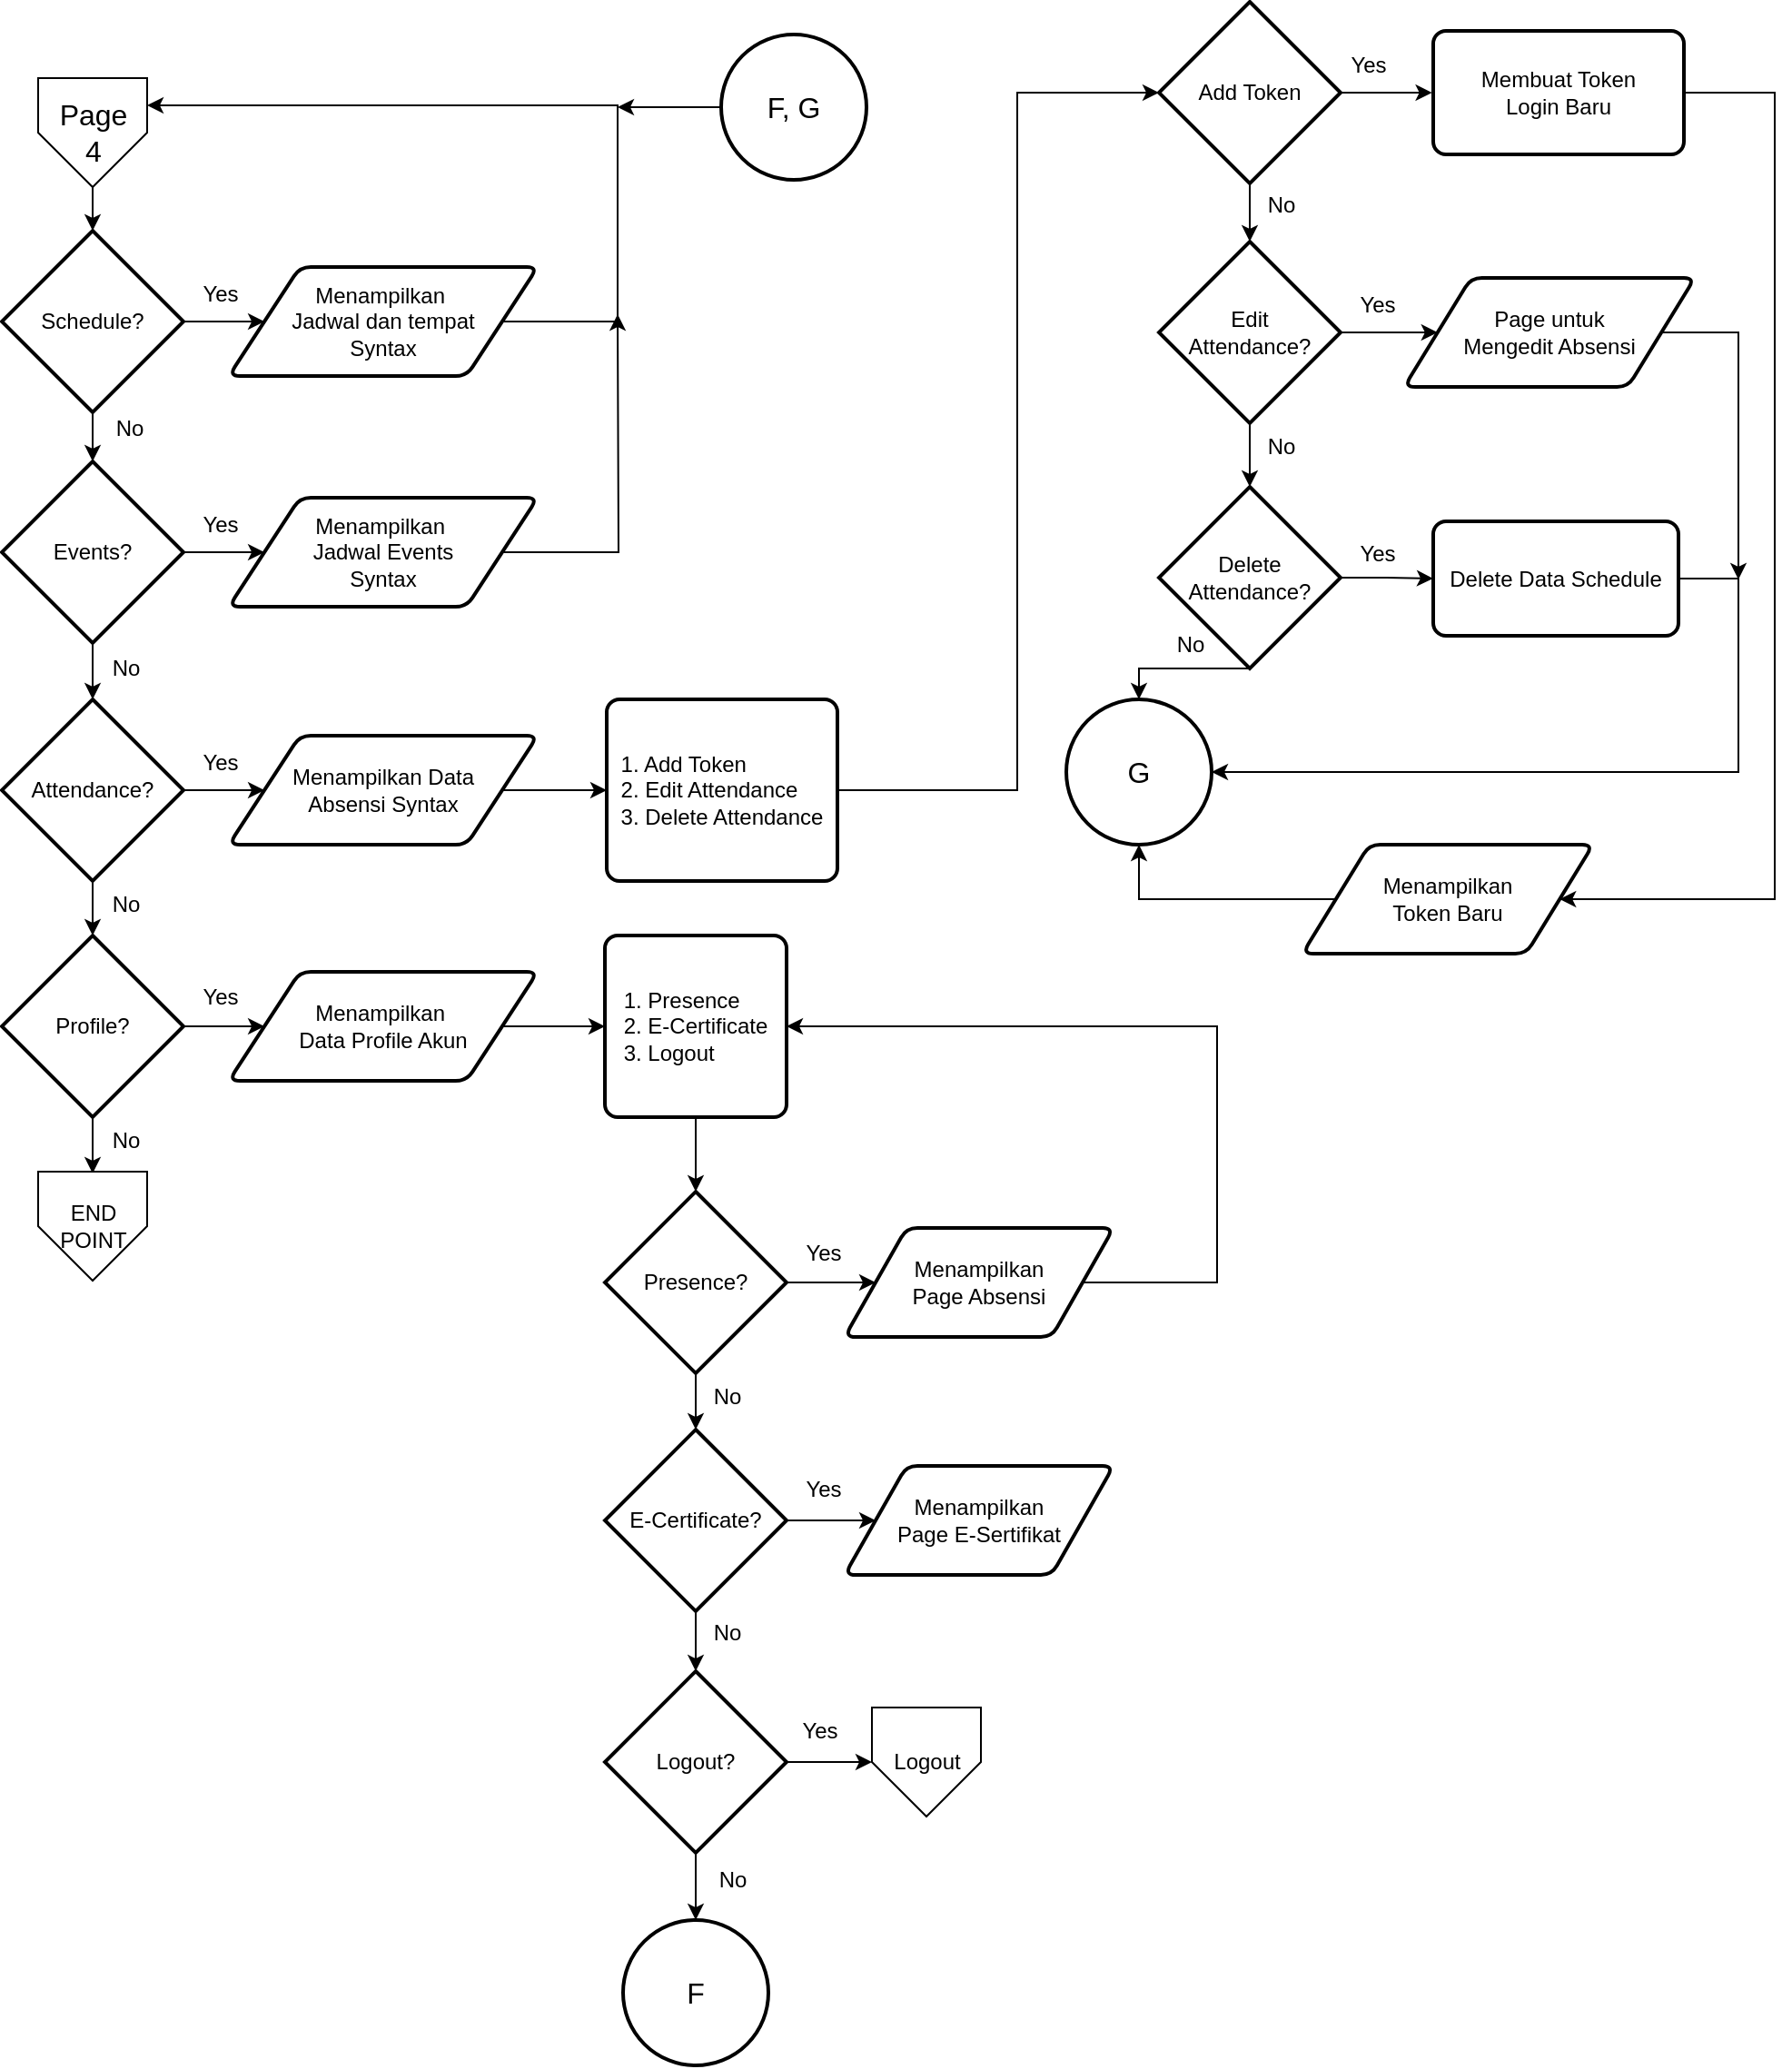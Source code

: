 <mxfile version="24.7.6">
  <diagram name="Page-1" id="XzWiyYvCrvDIPQm6cIMk">
    <mxGraphModel dx="2100" dy="1222" grid="1" gridSize="10" guides="1" tooltips="1" connect="1" arrows="1" fold="1" page="1" pageScale="1" pageWidth="1169" pageHeight="1654" math="0" shadow="0">
      <root>
        <mxCell id="0" />
        <mxCell id="1" parent="0" />
        <mxCell id="dU6HxZh4ZYSRWgkDmvvh-1" value="&lt;font style=&quot;font-size: 16px;&quot;&gt;Page&lt;/font&gt;&lt;div&gt;&lt;span style=&quot;font-size: 16px;&quot;&gt;4&lt;/span&gt;&lt;/div&gt;" style="verticalLabelPosition=middle;verticalAlign=middle;html=1;shape=offPageConnector;rounded=0;size=0.5;labelPosition=center;align=center;" parent="1" vertex="1">
          <mxGeometry x="133" y="304" width="60" height="60" as="geometry" />
        </mxCell>
        <mxCell id="dU6HxZh4ZYSRWgkDmvvh-2" style="edgeStyle=orthogonalEdgeStyle;rounded=0;orthogonalLoop=1;jettySize=auto;html=1;exitX=1;exitY=0.5;exitDx=0;exitDy=0;exitPerimeter=0;entryX=0;entryY=0.5;entryDx=0;entryDy=0;" parent="1" source="dU6HxZh4ZYSRWgkDmvvh-3" target="dU6HxZh4ZYSRWgkDmvvh-15" edge="1">
          <mxGeometry relative="1" as="geometry" />
        </mxCell>
        <mxCell id="dU6HxZh4ZYSRWgkDmvvh-3" value="Schedule?" style="strokeWidth=2;html=1;shape=mxgraph.flowchart.decision;whiteSpace=wrap;" parent="1" vertex="1">
          <mxGeometry x="113" y="388" width="100" height="100" as="geometry" />
        </mxCell>
        <mxCell id="dU6HxZh4ZYSRWgkDmvvh-4" style="edgeStyle=orthogonalEdgeStyle;rounded=0;orthogonalLoop=1;jettySize=auto;html=1;exitX=0.5;exitY=1;exitDx=0;exitDy=0;entryX=0.5;entryY=0;entryDx=0;entryDy=0;entryPerimeter=0;" parent="1" source="dU6HxZh4ZYSRWgkDmvvh-1" target="dU6HxZh4ZYSRWgkDmvvh-3" edge="1">
          <mxGeometry relative="1" as="geometry" />
        </mxCell>
        <mxCell id="dU6HxZh4ZYSRWgkDmvvh-5" style="edgeStyle=orthogonalEdgeStyle;rounded=0;orthogonalLoop=1;jettySize=auto;html=1;exitX=1;exitY=0.5;exitDx=0;exitDy=0;exitPerimeter=0;entryX=0;entryY=0.5;entryDx=0;entryDy=0;" parent="1" source="dU6HxZh4ZYSRWgkDmvvh-6" target="dU6HxZh4ZYSRWgkDmvvh-17" edge="1">
          <mxGeometry relative="1" as="geometry" />
        </mxCell>
        <mxCell id="umjUlpMFHEl1J04-WHOt-3" value="" style="edgeStyle=orthogonalEdgeStyle;rounded=0;orthogonalLoop=1;jettySize=auto;html=1;" parent="1" source="dU6HxZh4ZYSRWgkDmvvh-6" edge="1">
          <mxGeometry relative="1" as="geometry">
            <mxPoint x="163" y="646" as="targetPoint" />
          </mxGeometry>
        </mxCell>
        <mxCell id="dU6HxZh4ZYSRWgkDmvvh-6" value="Events?" style="strokeWidth=2;html=1;shape=mxgraph.flowchart.decision;whiteSpace=wrap;" parent="1" vertex="1">
          <mxGeometry x="113" y="515" width="100" height="100" as="geometry" />
        </mxCell>
        <mxCell id="dU6HxZh4ZYSRWgkDmvvh-7" style="edgeStyle=orthogonalEdgeStyle;rounded=0;orthogonalLoop=1;jettySize=auto;html=1;exitX=0.5;exitY=1;exitDx=0;exitDy=0;exitPerimeter=0;entryX=0.5;entryY=0;entryDx=0;entryDy=0;entryPerimeter=0;" parent="1" source="dU6HxZh4ZYSRWgkDmvvh-3" target="dU6HxZh4ZYSRWgkDmvvh-6" edge="1">
          <mxGeometry relative="1" as="geometry" />
        </mxCell>
        <mxCell id="dU6HxZh4ZYSRWgkDmvvh-8" value="" style="edgeStyle=orthogonalEdgeStyle;rounded=0;orthogonalLoop=1;jettySize=auto;html=1;" parent="1" source="dU6HxZh4ZYSRWgkDmvvh-10" target="dU6HxZh4ZYSRWgkDmvvh-19" edge="1">
          <mxGeometry relative="1" as="geometry" />
        </mxCell>
        <mxCell id="dU6HxZh4ZYSRWgkDmvvh-9" value="" style="edgeStyle=orthogonalEdgeStyle;rounded=0;orthogonalLoop=1;jettySize=auto;html=1;" parent="1" source="dU6HxZh4ZYSRWgkDmvvh-10" edge="1">
          <mxGeometry relative="1" as="geometry">
            <mxPoint x="163" y="907" as="targetPoint" />
          </mxGeometry>
        </mxCell>
        <mxCell id="dU6HxZh4ZYSRWgkDmvvh-10" value="Profile?" style="strokeWidth=2;html=1;shape=mxgraph.flowchart.decision;whiteSpace=wrap;" parent="1" vertex="1">
          <mxGeometry x="113" y="776" width="100" height="100" as="geometry" />
        </mxCell>
        <mxCell id="dU6HxZh4ZYSRWgkDmvvh-12" value="No" style="text;html=1;align=center;verticalAlign=middle;resizable=0;points=[];autosize=1;strokeColor=none;fillColor=none;" parent="1" vertex="1">
          <mxGeometry x="163" y="482" width="40" height="30" as="geometry" />
        </mxCell>
        <mxCell id="dU6HxZh4ZYSRWgkDmvvh-14" style="edgeStyle=orthogonalEdgeStyle;rounded=0;orthogonalLoop=1;jettySize=auto;html=1;exitX=1;exitY=0.5;exitDx=0;exitDy=0;entryX=1;entryY=0.25;entryDx=0;entryDy=0;" parent="1" source="dU6HxZh4ZYSRWgkDmvvh-15" target="dU6HxZh4ZYSRWgkDmvvh-1" edge="1">
          <mxGeometry relative="1" as="geometry">
            <mxPoint x="452" y="324" as="targetPoint" />
            <Array as="points">
              <mxPoint x="452" y="438" />
              <mxPoint x="452" y="319" />
            </Array>
          </mxGeometry>
        </mxCell>
        <mxCell id="dU6HxZh4ZYSRWgkDmvvh-15" value="Menampilkan&amp;nbsp;&lt;div&gt;Jadwal dan tempat&lt;div&gt;Syntax&lt;/div&gt;&lt;/div&gt;" style="shape=parallelogram;html=1;strokeWidth=2;perimeter=parallelogramPerimeter;whiteSpace=wrap;rounded=1;arcSize=12;size=0.23;" parent="1" vertex="1">
          <mxGeometry x="238" y="408" width="170" height="60" as="geometry" />
        </mxCell>
        <mxCell id="dU6HxZh4ZYSRWgkDmvvh-16" style="edgeStyle=orthogonalEdgeStyle;rounded=0;orthogonalLoop=1;jettySize=auto;html=1;exitX=1;exitY=0.5;exitDx=0;exitDy=0;" parent="1" source="dU6HxZh4ZYSRWgkDmvvh-17" edge="1">
          <mxGeometry relative="1" as="geometry">
            <mxPoint x="452" y="434" as="targetPoint" />
          </mxGeometry>
        </mxCell>
        <mxCell id="dU6HxZh4ZYSRWgkDmvvh-17" value="Menampilkan&amp;nbsp;&lt;div&gt;Jadwal Events&lt;div&gt;Syntax&lt;/div&gt;&lt;/div&gt;" style="shape=parallelogram;html=1;strokeWidth=2;perimeter=parallelogramPerimeter;whiteSpace=wrap;rounded=1;arcSize=12;size=0.23;" parent="1" vertex="1">
          <mxGeometry x="238" y="535" width="170" height="60" as="geometry" />
        </mxCell>
        <mxCell id="dU6HxZh4ZYSRWgkDmvvh-18" value="" style="edgeStyle=orthogonalEdgeStyle;rounded=0;orthogonalLoop=1;jettySize=auto;html=1;" parent="1" source="dU6HxZh4ZYSRWgkDmvvh-19" target="dU6HxZh4ZYSRWgkDmvvh-22" edge="1">
          <mxGeometry relative="1" as="geometry" />
        </mxCell>
        <mxCell id="dU6HxZh4ZYSRWgkDmvvh-19" value="Menampilkan&amp;nbsp;&lt;div&gt;Data Profile Akun&lt;/div&gt;" style="shape=parallelogram;html=1;strokeWidth=2;perimeter=parallelogramPerimeter;whiteSpace=wrap;rounded=1;arcSize=12;size=0.23;" parent="1" vertex="1">
          <mxGeometry x="238" y="796" width="170" height="60" as="geometry" />
        </mxCell>
        <mxCell id="dU6HxZh4ZYSRWgkDmvvh-21" value="" style="edgeStyle=orthogonalEdgeStyle;rounded=0;orthogonalLoop=1;jettySize=auto;html=1;" parent="1" source="dU6HxZh4ZYSRWgkDmvvh-22" target="dU6HxZh4ZYSRWgkDmvvh-25" edge="1">
          <mxGeometry relative="1" as="geometry" />
        </mxCell>
        <mxCell id="dU6HxZh4ZYSRWgkDmvvh-22" value="&lt;div style=&quot;text-align: justify;&quot;&gt;&lt;span style=&quot;background-color: initial;&quot;&gt;1. Presence&lt;/span&gt;&lt;/div&gt;&lt;div style=&quot;text-align: justify;&quot;&gt;2. E-Certificate&lt;/div&gt;&lt;div style=&quot;text-align: justify;&quot;&gt;3. Logout&lt;/div&gt;" style="rounded=1;whiteSpace=wrap;html=1;absoluteArcSize=1;arcSize=14;strokeWidth=2;" parent="1" vertex="1">
          <mxGeometry x="445" y="776" width="100" height="100" as="geometry" />
        </mxCell>
        <mxCell id="dU6HxZh4ZYSRWgkDmvvh-23" value="" style="edgeStyle=orthogonalEdgeStyle;rounded=0;orthogonalLoop=1;jettySize=auto;html=1;" parent="1" source="dU6HxZh4ZYSRWgkDmvvh-25" target="dU6HxZh4ZYSRWgkDmvvh-27" edge="1">
          <mxGeometry relative="1" as="geometry" />
        </mxCell>
        <mxCell id="dU6HxZh4ZYSRWgkDmvvh-24" value="" style="edgeStyle=orthogonalEdgeStyle;rounded=0;orthogonalLoop=1;jettySize=auto;html=1;" parent="1" source="dU6HxZh4ZYSRWgkDmvvh-25" target="dU6HxZh4ZYSRWgkDmvvh-31" edge="1">
          <mxGeometry relative="1" as="geometry" />
        </mxCell>
        <mxCell id="dU6HxZh4ZYSRWgkDmvvh-25" value="Presence?" style="strokeWidth=2;html=1;shape=mxgraph.flowchart.decision;whiteSpace=wrap;" parent="1" vertex="1">
          <mxGeometry x="445" y="917" width="100" height="100" as="geometry" />
        </mxCell>
        <mxCell id="dU6HxZh4ZYSRWgkDmvvh-26" style="edgeStyle=orthogonalEdgeStyle;rounded=0;orthogonalLoop=1;jettySize=auto;html=1;exitX=1;exitY=0.5;exitDx=0;exitDy=0;entryX=1;entryY=0.5;entryDx=0;entryDy=0;" parent="1" source="dU6HxZh4ZYSRWgkDmvvh-27" target="dU6HxZh4ZYSRWgkDmvvh-22" edge="1">
          <mxGeometry relative="1" as="geometry">
            <mxPoint x="782" y="827" as="targetPoint" />
            <Array as="points">
              <mxPoint x="782" y="967" />
              <mxPoint x="782" y="826" />
            </Array>
          </mxGeometry>
        </mxCell>
        <mxCell id="dU6HxZh4ZYSRWgkDmvvh-27" value="Menampilkan&lt;div&gt;Page Absensi&lt;/div&gt;" style="shape=parallelogram;html=1;strokeWidth=2;perimeter=parallelogramPerimeter;whiteSpace=wrap;rounded=1;arcSize=12;size=0.23;" parent="1" vertex="1">
          <mxGeometry x="577" y="937" width="148" height="60" as="geometry" />
        </mxCell>
        <mxCell id="dU6HxZh4ZYSRWgkDmvvh-28" value="Yes" style="text;html=1;align=center;verticalAlign=middle;resizable=0;points=[];autosize=1;strokeColor=none;fillColor=none;" parent="1" vertex="1">
          <mxGeometry x="545" y="936" width="40" height="30" as="geometry" />
        </mxCell>
        <mxCell id="dU6HxZh4ZYSRWgkDmvvh-29" value="" style="edgeStyle=orthogonalEdgeStyle;rounded=0;orthogonalLoop=1;jettySize=auto;html=1;" parent="1" source="dU6HxZh4ZYSRWgkDmvvh-31" target="dU6HxZh4ZYSRWgkDmvvh-33" edge="1">
          <mxGeometry relative="1" as="geometry" />
        </mxCell>
        <mxCell id="dU6HxZh4ZYSRWgkDmvvh-30" value="" style="edgeStyle=orthogonalEdgeStyle;rounded=0;orthogonalLoop=1;jettySize=auto;html=1;" parent="1" source="dU6HxZh4ZYSRWgkDmvvh-31" target="dU6HxZh4ZYSRWgkDmvvh-37" edge="1">
          <mxGeometry relative="1" as="geometry" />
        </mxCell>
        <mxCell id="dU6HxZh4ZYSRWgkDmvvh-31" value="E-Certificate?" style="strokeWidth=2;html=1;shape=mxgraph.flowchart.decision;whiteSpace=wrap;" parent="1" vertex="1">
          <mxGeometry x="445" y="1048" width="100" height="100" as="geometry" />
        </mxCell>
        <mxCell id="dU6HxZh4ZYSRWgkDmvvh-33" value="Menampilkan&lt;div&gt;Page E-Sertifikat&lt;/div&gt;" style="shape=parallelogram;html=1;strokeWidth=2;perimeter=parallelogramPerimeter;whiteSpace=wrap;rounded=1;arcSize=12;size=0.23;" parent="1" vertex="1">
          <mxGeometry x="577" y="1068" width="148" height="60" as="geometry" />
        </mxCell>
        <mxCell id="dU6HxZh4ZYSRWgkDmvvh-34" value="Yes" style="text;html=1;align=center;verticalAlign=middle;resizable=0;points=[];autosize=1;strokeColor=none;fillColor=none;" parent="1" vertex="1">
          <mxGeometry x="545" y="1066" width="40" height="30" as="geometry" />
        </mxCell>
        <mxCell id="dU6HxZh4ZYSRWgkDmvvh-36" value="" style="edgeStyle=orthogonalEdgeStyle;rounded=0;orthogonalLoop=1;jettySize=auto;html=1;" parent="1" source="dU6HxZh4ZYSRWgkDmvvh-37" target="dU6HxZh4ZYSRWgkDmvvh-41" edge="1">
          <mxGeometry relative="1" as="geometry" />
        </mxCell>
        <mxCell id="umjUlpMFHEl1J04-WHOt-46" value="" style="edgeStyle=orthogonalEdgeStyle;rounded=0;orthogonalLoop=1;jettySize=auto;html=1;" parent="1" source="dU6HxZh4ZYSRWgkDmvvh-37" target="umjUlpMFHEl1J04-WHOt-45" edge="1">
          <mxGeometry relative="1" as="geometry" />
        </mxCell>
        <mxCell id="dU6HxZh4ZYSRWgkDmvvh-37" value="Logout?" style="strokeWidth=2;html=1;shape=mxgraph.flowchart.decision;whiteSpace=wrap;" parent="1" vertex="1">
          <mxGeometry x="445" y="1181" width="100" height="100" as="geometry" />
        </mxCell>
        <mxCell id="dU6HxZh4ZYSRWgkDmvvh-38" value="No" style="text;html=1;align=center;verticalAlign=middle;resizable=0;points=[];autosize=1;strokeColor=none;fillColor=none;" parent="1" vertex="1">
          <mxGeometry x="495" y="1281" width="40" height="30" as="geometry" />
        </mxCell>
        <mxCell id="dU6HxZh4ZYSRWgkDmvvh-39" value="No" style="text;html=1;align=center;verticalAlign=middle;resizable=0;points=[];autosize=1;strokeColor=none;fillColor=none;" parent="1" vertex="1">
          <mxGeometry x="492" y="1015" width="40" height="30" as="geometry" />
        </mxCell>
        <mxCell id="dU6HxZh4ZYSRWgkDmvvh-40" value="No" style="text;html=1;align=center;verticalAlign=middle;resizable=0;points=[];autosize=1;strokeColor=none;fillColor=none;" parent="1" vertex="1">
          <mxGeometry x="492" y="1145" width="40" height="30" as="geometry" />
        </mxCell>
        <mxCell id="dU6HxZh4ZYSRWgkDmvvh-41" value="&lt;span style=&quot;background-color: initial;&quot;&gt;Logout&lt;/span&gt;" style="verticalLabelPosition=middle;verticalAlign=middle;html=1;shape=offPageConnector;rounded=0;size=0.5;labelPosition=center;align=center;" parent="1" vertex="1">
          <mxGeometry x="592" y="1201" width="60" height="60" as="geometry" />
        </mxCell>
        <mxCell id="dU6HxZh4ZYSRWgkDmvvh-42" value="Yes" style="text;html=1;align=center;verticalAlign=middle;resizable=0;points=[];autosize=1;strokeColor=none;fillColor=none;" parent="1" vertex="1">
          <mxGeometry x="543" y="1199" width="40" height="30" as="geometry" />
        </mxCell>
        <mxCell id="umjUlpMFHEl1J04-WHOt-2" value="Yes" style="text;html=1;align=center;verticalAlign=middle;resizable=0;points=[];autosize=1;strokeColor=none;fillColor=none;" parent="1" vertex="1">
          <mxGeometry x="213" y="535" width="40" height="30" as="geometry" />
        </mxCell>
        <mxCell id="umjUlpMFHEl1J04-WHOt-4" value="No" style="text;html=1;align=center;verticalAlign=middle;resizable=0;points=[];autosize=1;strokeColor=none;fillColor=none;" parent="1" vertex="1">
          <mxGeometry x="161" y="614" width="40" height="30" as="geometry" />
        </mxCell>
        <mxCell id="umjUlpMFHEl1J04-WHOt-9" value="" style="edgeStyle=orthogonalEdgeStyle;rounded=0;orthogonalLoop=1;jettySize=auto;html=1;" parent="1" source="umjUlpMFHEl1J04-WHOt-5" target="umjUlpMFHEl1J04-WHOt-6" edge="1">
          <mxGeometry relative="1" as="geometry" />
        </mxCell>
        <mxCell id="umjUlpMFHEl1J04-WHOt-38" value="" style="edgeStyle=orthogonalEdgeStyle;rounded=0;orthogonalLoop=1;jettySize=auto;html=1;" parent="1" source="umjUlpMFHEl1J04-WHOt-5" target="dU6HxZh4ZYSRWgkDmvvh-10" edge="1">
          <mxGeometry relative="1" as="geometry" />
        </mxCell>
        <mxCell id="umjUlpMFHEl1J04-WHOt-5" value="Attendance?" style="strokeWidth=2;html=1;shape=mxgraph.flowchart.decision;whiteSpace=wrap;" parent="1" vertex="1">
          <mxGeometry x="113" y="646" width="100" height="100" as="geometry" />
        </mxCell>
        <mxCell id="umjUlpMFHEl1J04-WHOt-11" value="" style="edgeStyle=orthogonalEdgeStyle;rounded=0;orthogonalLoop=1;jettySize=auto;html=1;" parent="1" source="umjUlpMFHEl1J04-WHOt-6" target="umjUlpMFHEl1J04-WHOt-7" edge="1">
          <mxGeometry relative="1" as="geometry" />
        </mxCell>
        <mxCell id="umjUlpMFHEl1J04-WHOt-6" value="Menampilkan Data&lt;div&gt;&lt;span style=&quot;background-color: initial;&quot;&gt;Absensi Syntax&lt;/span&gt;&lt;/div&gt;" style="shape=parallelogram;html=1;strokeWidth=2;perimeter=parallelogramPerimeter;whiteSpace=wrap;rounded=1;arcSize=12;size=0.23;" parent="1" vertex="1">
          <mxGeometry x="238" y="666" width="170" height="60" as="geometry" />
        </mxCell>
        <mxCell id="umjUlpMFHEl1J04-WHOt-7" value="&lt;div style=&quot;text-align: justify;&quot;&gt;&lt;span style=&quot;background-color: initial;&quot;&gt;1. Add Token&lt;/span&gt;&lt;/div&gt;&lt;div style=&quot;text-align: justify;&quot;&gt;2. Edit Attendance&lt;/div&gt;&lt;div style=&quot;text-align: justify;&quot;&gt;3. Delete Attendance&lt;/div&gt;" style="rounded=1;whiteSpace=wrap;html=1;absoluteArcSize=1;arcSize=14;strokeWidth=2;align=center;" parent="1" vertex="1">
          <mxGeometry x="446" y="646" width="127" height="100" as="geometry" />
        </mxCell>
        <mxCell id="umjUlpMFHEl1J04-WHOt-10" value="Yes" style="text;html=1;align=center;verticalAlign=middle;resizable=0;points=[];autosize=1;strokeColor=none;fillColor=none;" parent="1" vertex="1">
          <mxGeometry x="213" y="666" width="40" height="30" as="geometry" />
        </mxCell>
        <mxCell id="umjUlpMFHEl1J04-WHOt-14" value="" style="edgeStyle=orthogonalEdgeStyle;rounded=0;orthogonalLoop=1;jettySize=auto;html=1;" parent="1" source="umjUlpMFHEl1J04-WHOt-16" edge="1">
          <mxGeometry relative="1" as="geometry">
            <mxPoint x="900.3" y="312" as="targetPoint" />
          </mxGeometry>
        </mxCell>
        <mxCell id="umjUlpMFHEl1J04-WHOt-15" value="" style="edgeStyle=orthogonalEdgeStyle;rounded=0;orthogonalLoop=1;jettySize=auto;html=1;" parent="1" source="umjUlpMFHEl1J04-WHOt-16" target="umjUlpMFHEl1J04-WHOt-27" edge="1">
          <mxGeometry relative="1" as="geometry" />
        </mxCell>
        <mxCell id="umjUlpMFHEl1J04-WHOt-16" value="Add Token" style="strokeWidth=2;html=1;shape=mxgraph.flowchart.decision;whiteSpace=wrap;" parent="1" vertex="1">
          <mxGeometry x="750" y="262" width="100" height="100" as="geometry" />
        </mxCell>
        <mxCell id="umjUlpMFHEl1J04-WHOt-17" value="Yes" style="text;html=1;align=center;verticalAlign=middle;resizable=0;points=[];autosize=1;strokeColor=none;fillColor=none;" parent="1" vertex="1">
          <mxGeometry x="845" y="282" width="40" height="30" as="geometry" />
        </mxCell>
        <mxCell id="umjUlpMFHEl1J04-WHOt-18" value="" style="edgeStyle=orthogonalEdgeStyle;rounded=0;orthogonalLoop=1;jettySize=auto;html=1;" parent="1" source="umjUlpMFHEl1J04-WHOt-20" target="umjUlpMFHEl1J04-WHOt-22" edge="1">
          <mxGeometry relative="1" as="geometry" />
        </mxCell>
        <mxCell id="umjUlpMFHEl1J04-WHOt-19" style="edgeStyle=orthogonalEdgeStyle;rounded=0;orthogonalLoop=1;jettySize=auto;html=1;exitX=0.5;exitY=1;exitDx=0;exitDy=0;exitPerimeter=0;entryX=0.5;entryY=0;entryDx=0;entryDy=0;" parent="1" source="umjUlpMFHEl1J04-WHOt-20" target="umjUlpMFHEl1J04-WHOt-36" edge="1">
          <mxGeometry relative="1" as="geometry">
            <mxPoint x="704" y="530" as="targetPoint" />
            <Array as="points">
              <mxPoint x="739" y="629" />
            </Array>
          </mxGeometry>
        </mxCell>
        <mxCell id="umjUlpMFHEl1J04-WHOt-20" value="Delete&lt;div&gt;Attendance?&lt;/div&gt;" style="strokeWidth=2;html=1;shape=mxgraph.flowchart.decision;whiteSpace=wrap;" parent="1" vertex="1">
          <mxGeometry x="750" y="529" width="100" height="100" as="geometry" />
        </mxCell>
        <mxCell id="umjUlpMFHEl1J04-WHOt-21" style="edgeStyle=orthogonalEdgeStyle;rounded=0;orthogonalLoop=1;jettySize=auto;html=1;exitX=1;exitY=0.5;exitDx=0;exitDy=0;entryX=1;entryY=0.5;entryDx=0;entryDy=0;" parent="1" source="umjUlpMFHEl1J04-WHOt-22" target="umjUlpMFHEl1J04-WHOt-36" edge="1">
          <mxGeometry relative="1" as="geometry">
            <mxPoint x="1069" y="670" as="targetPoint" />
            <Array as="points">
              <mxPoint x="1069" y="580" />
              <mxPoint x="1069" y="686" />
            </Array>
          </mxGeometry>
        </mxCell>
        <mxCell id="umjUlpMFHEl1J04-WHOt-22" value="Delete Data Schedule" style="rounded=1;whiteSpace=wrap;html=1;absoluteArcSize=1;arcSize=14;strokeWidth=2;" parent="1" vertex="1">
          <mxGeometry x="901" y="548" width="135" height="63" as="geometry" />
        </mxCell>
        <mxCell id="umjUlpMFHEl1J04-WHOt-23" value="Yes" style="text;html=1;align=center;verticalAlign=middle;resizable=0;points=[];autosize=1;strokeColor=none;fillColor=none;" parent="1" vertex="1">
          <mxGeometry x="850" y="551" width="40" height="30" as="geometry" />
        </mxCell>
        <mxCell id="umjUlpMFHEl1J04-WHOt-24" style="edgeStyle=orthogonalEdgeStyle;rounded=0;orthogonalLoop=1;jettySize=auto;html=1;exitX=1;exitY=0.5;exitDx=0;exitDy=0;entryX=1;entryY=0.5;entryDx=0;entryDy=0;" parent="1" source="umjUlpMFHEl1J04-WHOt-25" target="umjUlpMFHEl1J04-WHOt-35" edge="1">
          <mxGeometry relative="1" as="geometry">
            <mxPoint x="1079" y="680" as="targetPoint" />
            <Array as="points">
              <mxPoint x="1089" y="312" />
              <mxPoint x="1089" y="756" />
            </Array>
          </mxGeometry>
        </mxCell>
        <mxCell id="umjUlpMFHEl1J04-WHOt-25" value="Membuat Token&lt;div&gt;Login Baru&lt;/div&gt;" style="rounded=1;whiteSpace=wrap;html=1;absoluteArcSize=1;arcSize=14;strokeWidth=2;" parent="1" vertex="1">
          <mxGeometry x="901" y="278" width="138" height="68" as="geometry" />
        </mxCell>
        <mxCell id="umjUlpMFHEl1J04-WHOt-26" value="" style="edgeStyle=orthogonalEdgeStyle;rounded=0;orthogonalLoop=1;jettySize=auto;html=1;" parent="1" source="umjUlpMFHEl1J04-WHOt-27" target="umjUlpMFHEl1J04-WHOt-29" edge="1">
          <mxGeometry relative="1" as="geometry" />
        </mxCell>
        <mxCell id="umjUlpMFHEl1J04-WHOt-27" value="Edit&lt;div&gt;Attendance?&lt;/div&gt;" style="strokeWidth=2;html=1;shape=mxgraph.flowchart.decision;whiteSpace=wrap;" parent="1" vertex="1">
          <mxGeometry x="750" y="394" width="100" height="100" as="geometry" />
        </mxCell>
        <mxCell id="umjUlpMFHEl1J04-WHOt-28" style="edgeStyle=orthogonalEdgeStyle;rounded=0;orthogonalLoop=1;jettySize=auto;html=1;exitX=1;exitY=0.5;exitDx=0;exitDy=0;" parent="1" source="umjUlpMFHEl1J04-WHOt-29" edge="1">
          <mxGeometry relative="1" as="geometry">
            <mxPoint x="1069" y="580" as="targetPoint" />
            <Array as="points">
              <mxPoint x="1069" y="444" />
            </Array>
          </mxGeometry>
        </mxCell>
        <mxCell id="umjUlpMFHEl1J04-WHOt-29" value="Page untuk&lt;div&gt;&lt;span style=&quot;background-color: initial;&quot;&gt;Mengedit Absensi&lt;/span&gt;&lt;/div&gt;" style="shape=parallelogram;html=1;strokeWidth=2;perimeter=parallelogramPerimeter;whiteSpace=wrap;rounded=1;arcSize=12;size=0.23;" parent="1" vertex="1">
          <mxGeometry x="885" y="414" width="160" height="60" as="geometry" />
        </mxCell>
        <mxCell id="umjUlpMFHEl1J04-WHOt-30" style="edgeStyle=orthogonalEdgeStyle;rounded=0;orthogonalLoop=1;jettySize=auto;html=1;exitX=0.5;exitY=1;exitDx=0;exitDy=0;exitPerimeter=0;entryX=0.5;entryY=0;entryDx=0;entryDy=0;entryPerimeter=0;" parent="1" source="umjUlpMFHEl1J04-WHOt-27" target="umjUlpMFHEl1J04-WHOt-20" edge="1">
          <mxGeometry relative="1" as="geometry" />
        </mxCell>
        <mxCell id="umjUlpMFHEl1J04-WHOt-31" value="Yes" style="text;html=1;align=center;verticalAlign=middle;resizable=0;points=[];autosize=1;strokeColor=none;fillColor=none;" parent="1" vertex="1">
          <mxGeometry x="850" y="414" width="40" height="30" as="geometry" />
        </mxCell>
        <mxCell id="umjUlpMFHEl1J04-WHOt-32" value="No" style="text;html=1;align=center;verticalAlign=middle;resizable=0;points=[];autosize=1;strokeColor=none;fillColor=none;" parent="1" vertex="1">
          <mxGeometry x="797" y="359" width="40" height="30" as="geometry" />
        </mxCell>
        <mxCell id="umjUlpMFHEl1J04-WHOt-33" value="No" style="text;html=1;align=center;verticalAlign=middle;resizable=0;points=[];autosize=1;strokeColor=none;fillColor=none;" parent="1" vertex="1">
          <mxGeometry x="797" y="492" width="40" height="30" as="geometry" />
        </mxCell>
        <mxCell id="umjUlpMFHEl1J04-WHOt-34" style="edgeStyle=orthogonalEdgeStyle;rounded=0;orthogonalLoop=1;jettySize=auto;html=1;exitX=0;exitY=0.5;exitDx=0;exitDy=0;entryX=0.5;entryY=1;entryDx=0;entryDy=0;" parent="1" source="umjUlpMFHEl1J04-WHOt-35" target="umjUlpMFHEl1J04-WHOt-36" edge="1">
          <mxGeometry relative="1" as="geometry">
            <mxPoint x="739" y="755.974" as="targetPoint" />
          </mxGeometry>
        </mxCell>
        <mxCell id="umjUlpMFHEl1J04-WHOt-35" value="Menampilkan&lt;div&gt;Token Baru&lt;/div&gt;" style="shape=parallelogram;html=1;strokeWidth=2;perimeter=parallelogramPerimeter;whiteSpace=wrap;rounded=1;arcSize=12;size=0.23;" parent="1" vertex="1">
          <mxGeometry x="829" y="726" width="160" height="60" as="geometry" />
        </mxCell>
        <mxCell id="umjUlpMFHEl1J04-WHOt-36" value="&lt;font style=&quot;font-size: 16px;&quot;&gt;G&lt;/font&gt;" style="ellipse;whiteSpace=wrap;html=1;rounded=1;arcSize=14;strokeWidth=2;" parent="1" vertex="1">
          <mxGeometry x="699" y="646" width="80" height="80" as="geometry" />
        </mxCell>
        <mxCell id="umjUlpMFHEl1J04-WHOt-37" value="No" style="text;html=1;align=center;verticalAlign=middle;resizable=0;points=[];autosize=1;strokeColor=none;fillColor=none;" parent="1" vertex="1">
          <mxGeometry x="747" y="601" width="40" height="30" as="geometry" />
        </mxCell>
        <mxCell id="umjUlpMFHEl1J04-WHOt-39" value="No" style="text;html=1;align=center;verticalAlign=middle;resizable=0;points=[];autosize=1;strokeColor=none;fillColor=none;" parent="1" vertex="1">
          <mxGeometry x="161" y="744" width="40" height="30" as="geometry" />
        </mxCell>
        <mxCell id="umjUlpMFHEl1J04-WHOt-40" value="No" style="text;html=1;align=center;verticalAlign=middle;resizable=0;points=[];autosize=1;strokeColor=none;fillColor=none;" parent="1" vertex="1">
          <mxGeometry x="161" y="874" width="40" height="30" as="geometry" />
        </mxCell>
        <mxCell id="umjUlpMFHEl1J04-WHOt-41" value="Yes" style="text;html=1;align=center;verticalAlign=middle;resizable=0;points=[];autosize=1;strokeColor=none;fillColor=none;" parent="1" vertex="1">
          <mxGeometry x="213" y="795" width="40" height="30" as="geometry" />
        </mxCell>
        <mxCell id="umjUlpMFHEl1J04-WHOt-42" style="edgeStyle=orthogonalEdgeStyle;rounded=0;orthogonalLoop=1;jettySize=auto;html=1;exitX=1;exitY=0.5;exitDx=0;exitDy=0;entryX=0;entryY=0.5;entryDx=0;entryDy=0;entryPerimeter=0;" parent="1" source="umjUlpMFHEl1J04-WHOt-7" target="umjUlpMFHEl1J04-WHOt-16" edge="1">
          <mxGeometry relative="1" as="geometry">
            <Array as="points">
              <mxPoint x="672" y="696" />
              <mxPoint x="672" y="312" />
            </Array>
          </mxGeometry>
        </mxCell>
        <mxCell id="umjUlpMFHEl1J04-WHOt-44" style="edgeStyle=orthogonalEdgeStyle;rounded=0;orthogonalLoop=1;jettySize=auto;html=1;exitX=0;exitY=0.5;exitDx=0;exitDy=0;" parent="1" source="umjUlpMFHEl1J04-WHOt-43" edge="1">
          <mxGeometry relative="1" as="geometry">
            <mxPoint x="452" y="320" as="targetPoint" />
          </mxGeometry>
        </mxCell>
        <mxCell id="umjUlpMFHEl1J04-WHOt-43" value="&lt;font style=&quot;font-size: 16px;&quot;&gt;F, G&lt;/font&gt;" style="ellipse;whiteSpace=wrap;html=1;rounded=1;arcSize=14;strokeWidth=2;" parent="1" vertex="1">
          <mxGeometry x="509" y="280" width="80" height="80" as="geometry" />
        </mxCell>
        <mxCell id="umjUlpMFHEl1J04-WHOt-45" value="&lt;font style=&quot;font-size: 16px;&quot;&gt;F&lt;/font&gt;" style="ellipse;whiteSpace=wrap;html=1;rounded=1;arcSize=14;strokeWidth=2;" parent="1" vertex="1">
          <mxGeometry x="455" y="1318" width="80" height="80" as="geometry" />
        </mxCell>
        <mxCell id="ixnHD6tfXbSQ2nIFjwf9-1" value="Yes" style="text;html=1;align=center;verticalAlign=middle;resizable=0;points=[];autosize=1;strokeColor=none;fillColor=none;" parent="1" vertex="1">
          <mxGeometry x="213" y="408" width="40" height="30" as="geometry" />
        </mxCell>
        <mxCell id="R0P4DIekhxurV5WRGfnq-1" value="END&lt;div&gt;POINT&lt;/div&gt;" style="verticalLabelPosition=middle;verticalAlign=middle;html=1;shape=offPageConnector;rounded=0;size=0.5;labelPosition=center;align=center;" vertex="1" parent="1">
          <mxGeometry x="133" y="906" width="60" height="60" as="geometry" />
        </mxCell>
      </root>
    </mxGraphModel>
  </diagram>
</mxfile>

